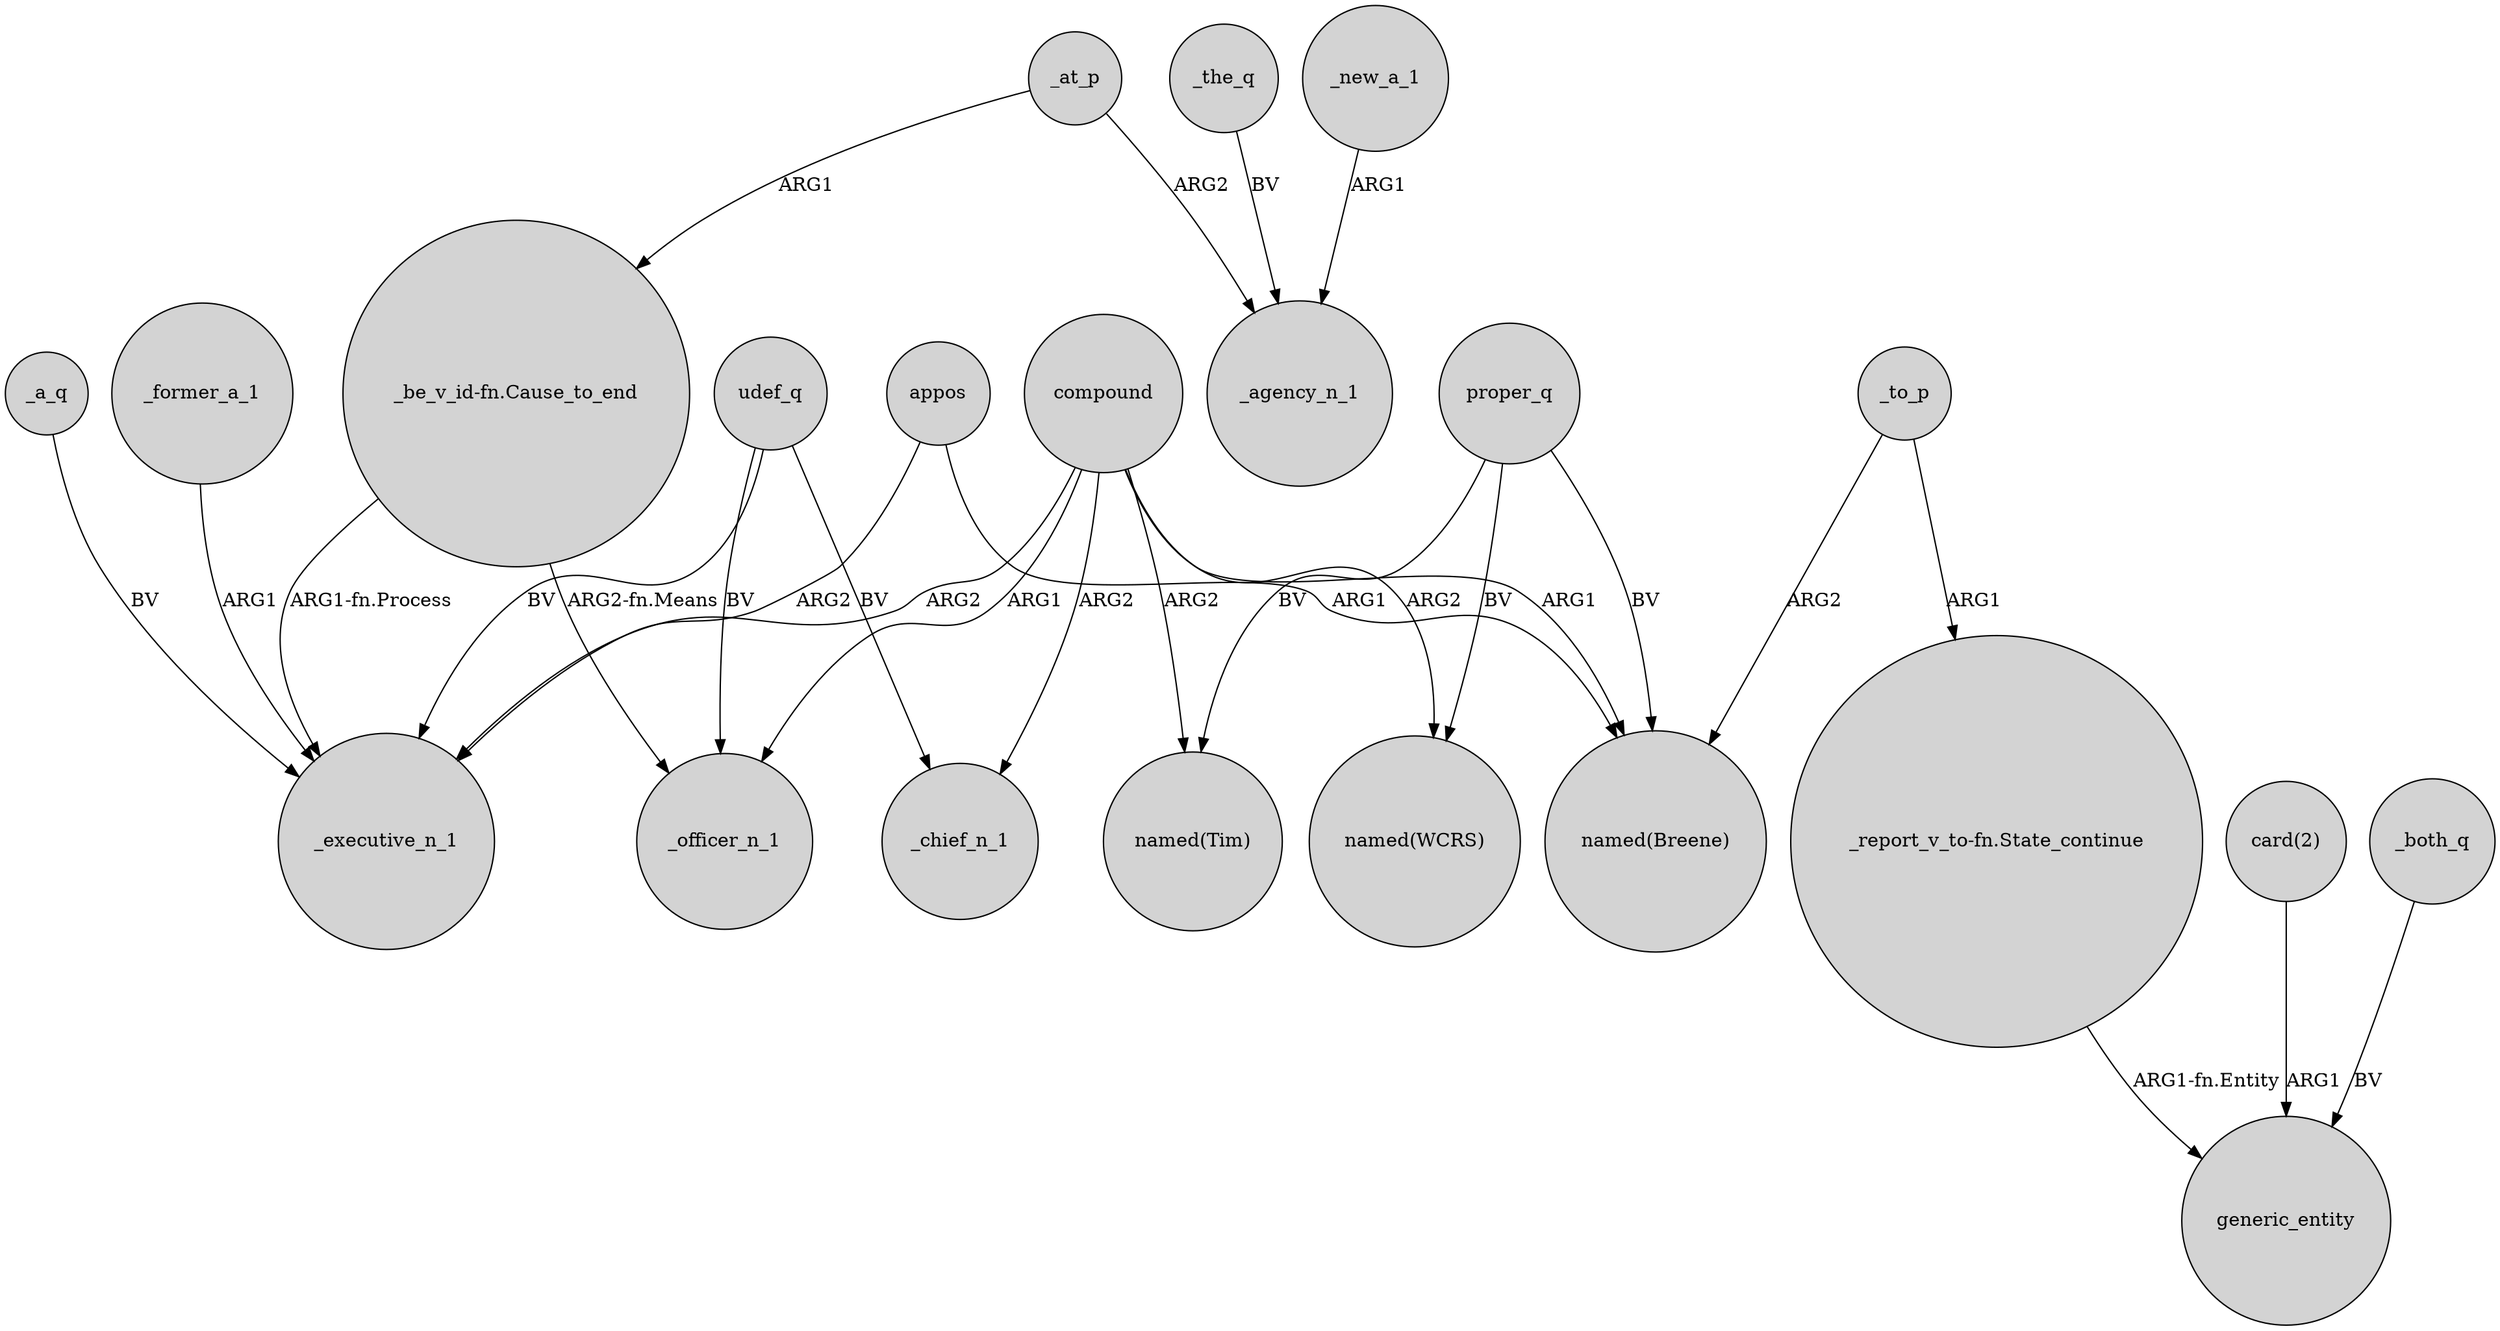 digraph {
	node [shape=circle style=filled]
	appos -> _executive_n_1 [label=ARG2]
	compound -> _chief_n_1 [label=ARG2]
	udef_q -> _chief_n_1 [label=BV]
	appos -> "named(Breene)" [label=ARG1]
	_the_q -> _agency_n_1 [label=BV]
	"_report_v_to-fn.State_continue" -> generic_entity [label="ARG1-fn.Entity"]
	proper_q -> "named(WCRS)" [label=BV]
	udef_q -> _executive_n_1 [label=BV]
	_at_p -> _agency_n_1 [label=ARG2]
	_to_p -> "named(Breene)" [label=ARG2]
	compound -> "named(Breene)" [label=ARG1]
	"_be_v_id-fn.Cause_to_end" -> _officer_n_1 [label="ARG2-fn.Means"]
	proper_q -> "named(Breene)" [label=BV]
	udef_q -> _officer_n_1 [label=BV]
	compound -> _officer_n_1 [label=ARG1]
	"_be_v_id-fn.Cause_to_end" -> _executive_n_1 [label="ARG1-fn.Process"]
	compound -> "named(WCRS)" [label=ARG2]
	"card(2)" -> generic_entity [label=ARG1]
	proper_q -> "named(Tim)" [label=BV]
	_to_p -> "_report_v_to-fn.State_continue" [label=ARG1]
	compound -> "named(Tim)" [label=ARG2]
	_new_a_1 -> _agency_n_1 [label=ARG1]
	_former_a_1 -> _executive_n_1 [label=ARG1]
	_both_q -> generic_entity [label=BV]
	compound -> _executive_n_1 [label=ARG2]
	_at_p -> "_be_v_id-fn.Cause_to_end" [label=ARG1]
	_a_q -> _executive_n_1 [label=BV]
}
